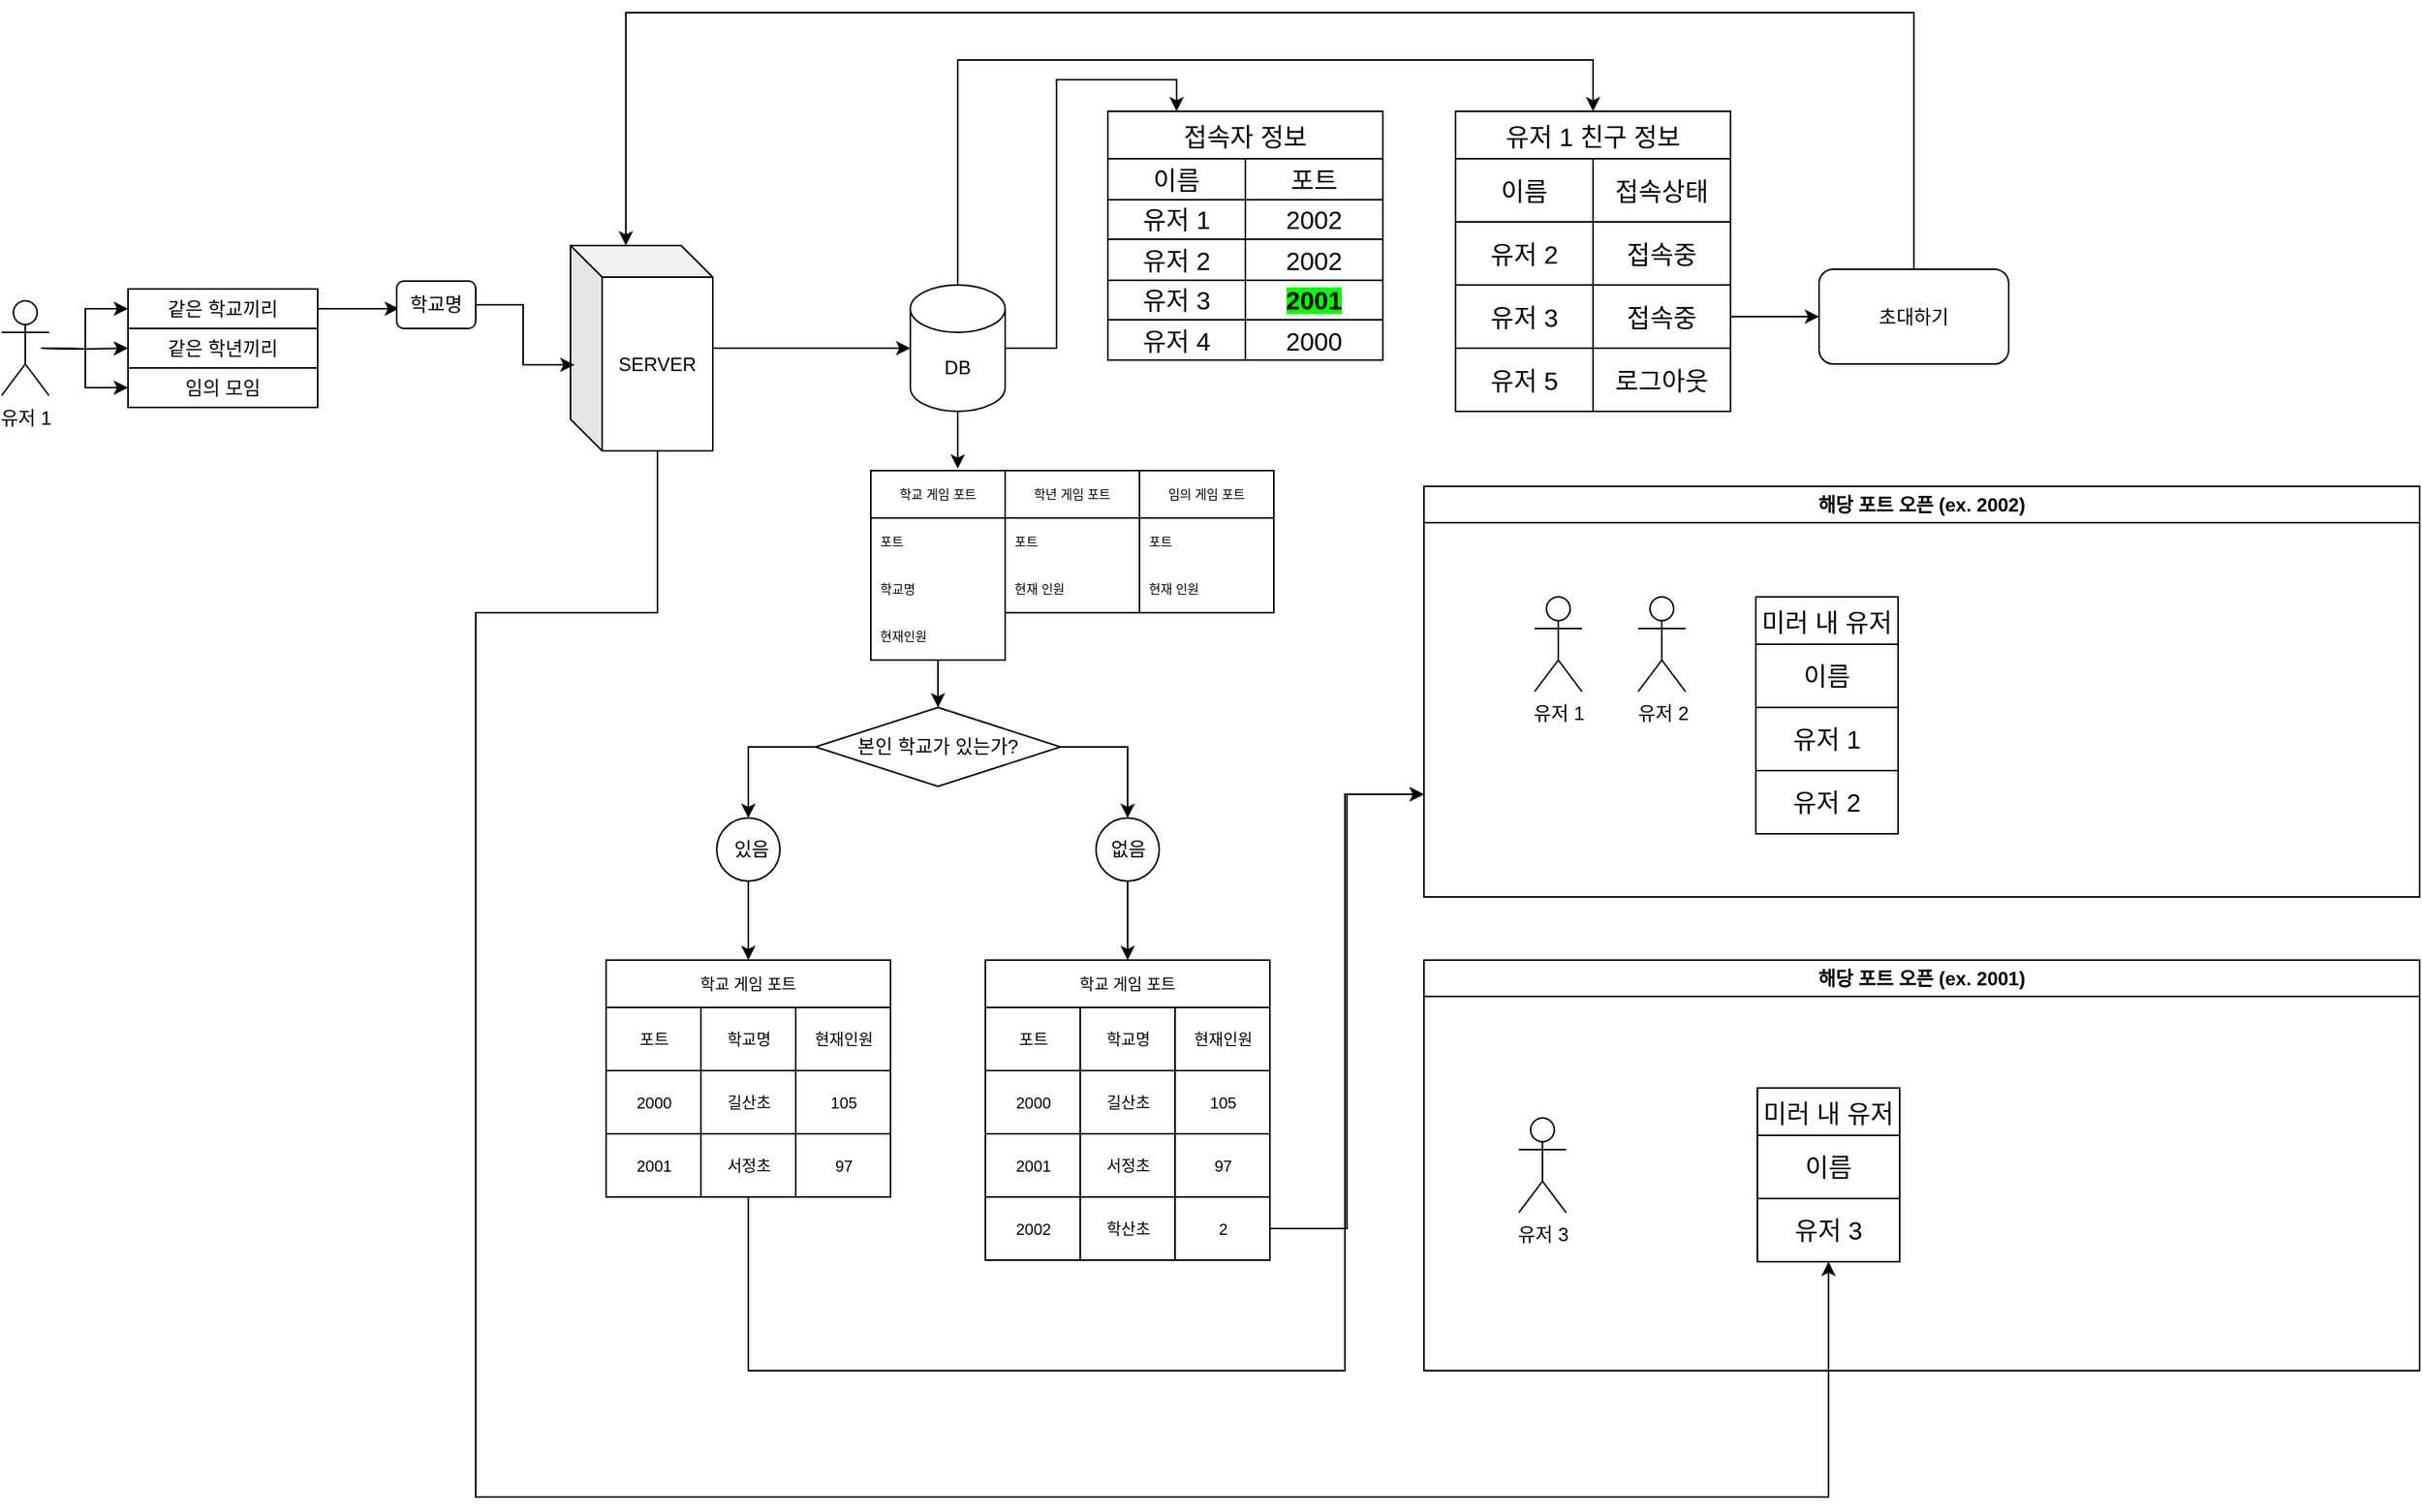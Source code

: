 <mxfile version="22.1.5" type="github">
  <diagram name="페이지-1" id="oKlgk6AXWcIwoFXsYR7O">
    <mxGraphModel dx="1195" dy="652" grid="1" gridSize="10" guides="1" tooltips="1" connect="1" arrows="1" fold="1" page="1" pageScale="1" pageWidth="1600" pageHeight="1200" math="0" shadow="0">
      <root>
        <mxCell id="0" />
        <mxCell id="1" parent="0" />
        <mxCell id="S4B36le7CsYAlRwGV8nf-9" style="edgeStyle=orthogonalEdgeStyle;rounded=0;orthogonalLoop=1;jettySize=auto;html=1;entryX=0;entryY=0.5;entryDx=0;entryDy=0;" edge="1" parent="1" target="S4B36le7CsYAlRwGV8nf-4">
          <mxGeometry relative="1" as="geometry">
            <mxPoint x="45" y="252.5" as="sourcePoint" />
          </mxGeometry>
        </mxCell>
        <mxCell id="S4B36le7CsYAlRwGV8nf-10" style="edgeStyle=orthogonalEdgeStyle;rounded=0;orthogonalLoop=1;jettySize=auto;html=1;" edge="1" parent="1" target="S4B36le7CsYAlRwGV8nf-5">
          <mxGeometry relative="1" as="geometry">
            <mxPoint x="45" y="252.5" as="sourcePoint" />
          </mxGeometry>
        </mxCell>
        <mxCell id="S4B36le7CsYAlRwGV8nf-11" style="edgeStyle=orthogonalEdgeStyle;rounded=0;orthogonalLoop=1;jettySize=auto;html=1;entryX=0;entryY=0.5;entryDx=0;entryDy=0;" edge="1" parent="1" target="S4B36le7CsYAlRwGV8nf-6">
          <mxGeometry relative="1" as="geometry">
            <mxPoint x="45" y="252.5" as="sourcePoint" />
          </mxGeometry>
        </mxCell>
        <mxCell id="S4B36le7CsYAlRwGV8nf-4" value="같은 학교끼리" style="rounded=0;whiteSpace=wrap;html=1;" vertex="1" parent="1">
          <mxGeometry x="100" y="215" width="120" height="25" as="geometry" />
        </mxCell>
        <mxCell id="S4B36le7CsYAlRwGV8nf-5" value="같은 학년끼리" style="rounded=0;whiteSpace=wrap;html=1;" vertex="1" parent="1">
          <mxGeometry x="100" y="240" width="120" height="25" as="geometry" />
        </mxCell>
        <mxCell id="S4B36le7CsYAlRwGV8nf-6" value="임의 모임" style="rounded=0;whiteSpace=wrap;html=1;" vertex="1" parent="1">
          <mxGeometry x="100" y="265" width="120" height="25" as="geometry" />
        </mxCell>
        <mxCell id="S4B36le7CsYAlRwGV8nf-45" style="edgeStyle=orthogonalEdgeStyle;rounded=0;orthogonalLoop=1;jettySize=auto;html=1;" edge="1" parent="1" source="S4B36le7CsYAlRwGV8nf-7" target="S4B36le7CsYAlRwGV8nf-8">
          <mxGeometry relative="1" as="geometry" />
        </mxCell>
        <mxCell id="S4B36le7CsYAlRwGV8nf-229" style="edgeStyle=orthogonalEdgeStyle;rounded=0;orthogonalLoop=1;jettySize=auto;html=1;exitX=0;exitY=0;exitDx=55;exitDy=130;exitPerimeter=0;" edge="1" parent="1" source="S4B36le7CsYAlRwGV8nf-7" target="S4B36le7CsYAlRwGV8nf-225">
          <mxGeometry relative="1" as="geometry">
            <mxPoint x="340" y="1015.833" as="targetPoint" />
            <Array as="points">
              <mxPoint x="435" y="420" />
              <mxPoint x="320" y="420" />
              <mxPoint x="320" y="980" />
              <mxPoint x="1176" y="980" />
            </Array>
          </mxGeometry>
        </mxCell>
        <mxCell id="S4B36le7CsYAlRwGV8nf-7" value="SERVER" style="shape=cube;whiteSpace=wrap;html=1;boundedLbl=1;backgroundOutline=1;darkOpacity=0.05;darkOpacity2=0.1;" vertex="1" parent="1">
          <mxGeometry x="380" y="187.5" width="90" height="130" as="geometry" />
        </mxCell>
        <mxCell id="S4B36le7CsYAlRwGV8nf-158" style="edgeStyle=orthogonalEdgeStyle;rounded=0;orthogonalLoop=1;jettySize=auto;html=1;entryX=0.5;entryY=0;entryDx=0;entryDy=0;" edge="1" parent="1" source="S4B36le7CsYAlRwGV8nf-8" target="S4B36le7CsYAlRwGV8nf-141">
          <mxGeometry relative="1" as="geometry">
            <Array as="points">
              <mxPoint x="625" y="70" />
              <mxPoint x="1027" y="70" />
            </Array>
          </mxGeometry>
        </mxCell>
        <mxCell id="S4B36le7CsYAlRwGV8nf-160" style="edgeStyle=orthogonalEdgeStyle;rounded=0;orthogonalLoop=1;jettySize=auto;html=1;entryX=0.25;entryY=0;entryDx=0;entryDy=0;" edge="1" parent="1" source="S4B36le7CsYAlRwGV8nf-8" target="S4B36le7CsYAlRwGV8nf-102">
          <mxGeometry relative="1" as="geometry" />
        </mxCell>
        <mxCell id="S4B36le7CsYAlRwGV8nf-8" value="DB" style="shape=cylinder3;whiteSpace=wrap;html=1;boundedLbl=1;backgroundOutline=1;size=15;" vertex="1" parent="1">
          <mxGeometry x="595" y="212.5" width="60" height="80" as="geometry" />
        </mxCell>
        <mxCell id="S4B36le7CsYAlRwGV8nf-64" style="edgeStyle=orthogonalEdgeStyle;rounded=0;orthogonalLoop=1;jettySize=auto;html=1;" edge="1" parent="1" source="S4B36le7CsYAlRwGV8nf-12" target="S4B36le7CsYAlRwGV8nf-63">
          <mxGeometry relative="1" as="geometry" />
        </mxCell>
        <mxCell id="S4B36le7CsYAlRwGV8nf-12" value="학교 게임 포트" style="swimlane;fontStyle=0;childLayout=stackLayout;horizontal=1;startSize=30;horizontalStack=0;resizeParent=1;resizeParentMax=0;resizeLast=0;collapsible=1;marginBottom=0;whiteSpace=wrap;html=1;fontSize=8;" vertex="1" parent="1">
          <mxGeometry x="570" y="330" width="85" height="120" as="geometry" />
        </mxCell>
        <mxCell id="S4B36le7CsYAlRwGV8nf-15" value="포트" style="text;strokeColor=none;fillColor=none;align=left;verticalAlign=middle;spacingLeft=4;spacingRight=4;overflow=hidden;points=[[0,0.5],[1,0.5]];portConstraint=eastwest;rotatable=0;whiteSpace=wrap;html=1;fontSize=8;" vertex="1" parent="S4B36le7CsYAlRwGV8nf-12">
          <mxGeometry y="30" width="85" height="30" as="geometry" />
        </mxCell>
        <mxCell id="S4B36le7CsYAlRwGV8nf-13" value="학교명" style="text;strokeColor=none;fillColor=none;align=left;verticalAlign=middle;spacingLeft=4;spacingRight=4;overflow=hidden;points=[[0,0.5],[1,0.5]];portConstraint=eastwest;rotatable=0;whiteSpace=wrap;html=1;fontSize=8;" vertex="1" parent="S4B36le7CsYAlRwGV8nf-12">
          <mxGeometry y="60" width="85" height="30" as="geometry" />
        </mxCell>
        <mxCell id="S4B36le7CsYAlRwGV8nf-14" value="현재인원" style="text;strokeColor=none;fillColor=none;align=left;verticalAlign=middle;spacingLeft=4;spacingRight=4;overflow=hidden;points=[[0,0.5],[1,0.5]];portConstraint=eastwest;rotatable=0;whiteSpace=wrap;html=1;fontSize=8;" vertex="1" parent="S4B36le7CsYAlRwGV8nf-12">
          <mxGeometry y="90" width="85" height="30" as="geometry" />
        </mxCell>
        <mxCell id="S4B36le7CsYAlRwGV8nf-20" value="학년 게임 포트" style="swimlane;fontStyle=0;childLayout=stackLayout;horizontal=1;startSize=30;horizontalStack=0;resizeParent=1;resizeParentMax=0;resizeLast=0;collapsible=1;marginBottom=0;whiteSpace=wrap;html=1;fontSize=8;" vertex="1" parent="1">
          <mxGeometry x="655" y="330" width="85" height="90" as="geometry" />
        </mxCell>
        <mxCell id="S4B36le7CsYAlRwGV8nf-21" value="포트" style="text;strokeColor=none;fillColor=none;align=left;verticalAlign=middle;spacingLeft=4;spacingRight=4;overflow=hidden;points=[[0,0.5],[1,0.5]];portConstraint=eastwest;rotatable=0;whiteSpace=wrap;html=1;fontSize=8;" vertex="1" parent="S4B36le7CsYAlRwGV8nf-20">
          <mxGeometry y="30" width="85" height="30" as="geometry" />
        </mxCell>
        <mxCell id="S4B36le7CsYAlRwGV8nf-22" value="현재 인원" style="text;strokeColor=none;fillColor=none;align=left;verticalAlign=middle;spacingLeft=4;spacingRight=4;overflow=hidden;points=[[0,0.5],[1,0.5]];portConstraint=eastwest;rotatable=0;whiteSpace=wrap;html=1;fontSize=8;" vertex="1" parent="S4B36le7CsYAlRwGV8nf-20">
          <mxGeometry y="60" width="85" height="30" as="geometry" />
        </mxCell>
        <mxCell id="S4B36le7CsYAlRwGV8nf-24" value="임의 게임 포트" style="swimlane;fontStyle=0;childLayout=stackLayout;horizontal=1;startSize=30;horizontalStack=0;resizeParent=1;resizeParentMax=0;resizeLast=0;collapsible=1;marginBottom=0;whiteSpace=wrap;html=1;fontSize=8;" vertex="1" parent="1">
          <mxGeometry x="740" y="330" width="85" height="90" as="geometry" />
        </mxCell>
        <mxCell id="S4B36le7CsYAlRwGV8nf-25" value="포트" style="text;strokeColor=none;fillColor=none;align=left;verticalAlign=middle;spacingLeft=4;spacingRight=4;overflow=hidden;points=[[0,0.5],[1,0.5]];portConstraint=eastwest;rotatable=0;whiteSpace=wrap;html=1;fontSize=8;" vertex="1" parent="S4B36le7CsYAlRwGV8nf-24">
          <mxGeometry y="30" width="85" height="30" as="geometry" />
        </mxCell>
        <mxCell id="S4B36le7CsYAlRwGV8nf-26" value="현재 인원" style="text;strokeColor=none;fillColor=none;align=left;verticalAlign=middle;spacingLeft=4;spacingRight=4;overflow=hidden;points=[[0,0.5],[1,0.5]];portConstraint=eastwest;rotatable=0;whiteSpace=wrap;html=1;fontSize=8;" vertex="1" parent="S4B36le7CsYAlRwGV8nf-24">
          <mxGeometry y="60" width="85" height="30" as="geometry" />
        </mxCell>
        <mxCell id="S4B36le7CsYAlRwGV8nf-90" style="edgeStyle=orthogonalEdgeStyle;rounded=0;orthogonalLoop=1;jettySize=auto;html=1;entryX=0;entryY=0.75;entryDx=0;entryDy=0;" edge="1" parent="1" source="S4B36le7CsYAlRwGV8nf-30" target="S4B36le7CsYAlRwGV8nf-88">
          <mxGeometry relative="1" as="geometry">
            <Array as="points">
              <mxPoint x="493" y="900" />
              <mxPoint x="870" y="900" />
              <mxPoint x="870" y="535" />
            </Array>
          </mxGeometry>
        </mxCell>
        <mxCell id="S4B36le7CsYAlRwGV8nf-30" value="학교 게임 포트" style="shape=table;startSize=30;container=1;collapsible=0;childLayout=tableLayout;strokeColor=default;fontSize=10;" vertex="1" parent="1">
          <mxGeometry x="402.5" y="640" width="180" height="150" as="geometry" />
        </mxCell>
        <mxCell id="S4B36le7CsYAlRwGV8nf-31" value="" style="shape=tableRow;horizontal=0;startSize=0;swimlaneHead=0;swimlaneBody=0;strokeColor=inherit;top=0;left=0;bottom=0;right=0;collapsible=0;dropTarget=0;fillColor=none;points=[[0,0.5],[1,0.5]];portConstraint=eastwest;fontSize=10;" vertex="1" parent="S4B36le7CsYAlRwGV8nf-30">
          <mxGeometry y="30" width="180" height="40" as="geometry" />
        </mxCell>
        <mxCell id="S4B36le7CsYAlRwGV8nf-32" value="포트" style="shape=partialRectangle;html=1;whiteSpace=wrap;connectable=0;strokeColor=inherit;overflow=hidden;fillColor=none;top=0;left=0;bottom=0;right=0;pointerEvents=1;fontSize=10;" vertex="1" parent="S4B36le7CsYAlRwGV8nf-31">
          <mxGeometry width="60" height="40" as="geometry">
            <mxRectangle width="60" height="40" as="alternateBounds" />
          </mxGeometry>
        </mxCell>
        <mxCell id="S4B36le7CsYAlRwGV8nf-33" value="학교명" style="shape=partialRectangle;html=1;whiteSpace=wrap;connectable=0;strokeColor=inherit;overflow=hidden;fillColor=none;top=0;left=0;bottom=0;right=0;pointerEvents=1;fontSize=10;" vertex="1" parent="S4B36le7CsYAlRwGV8nf-31">
          <mxGeometry x="60" width="60" height="40" as="geometry">
            <mxRectangle width="60" height="40" as="alternateBounds" />
          </mxGeometry>
        </mxCell>
        <mxCell id="S4B36le7CsYAlRwGV8nf-34" value="현재인원" style="shape=partialRectangle;html=1;whiteSpace=wrap;connectable=0;strokeColor=inherit;overflow=hidden;fillColor=none;top=0;left=0;bottom=0;right=0;pointerEvents=1;fontSize=10;" vertex="1" parent="S4B36le7CsYAlRwGV8nf-31">
          <mxGeometry x="120" width="60" height="40" as="geometry">
            <mxRectangle width="60" height="40" as="alternateBounds" />
          </mxGeometry>
        </mxCell>
        <mxCell id="S4B36le7CsYAlRwGV8nf-35" value="" style="shape=tableRow;horizontal=0;startSize=0;swimlaneHead=0;swimlaneBody=0;strokeColor=inherit;top=0;left=0;bottom=0;right=0;collapsible=0;dropTarget=0;fillColor=none;points=[[0,0.5],[1,0.5]];portConstraint=eastwest;fontSize=10;" vertex="1" parent="S4B36le7CsYAlRwGV8nf-30">
          <mxGeometry y="70" width="180" height="40" as="geometry" />
        </mxCell>
        <mxCell id="S4B36le7CsYAlRwGV8nf-36" value="2000" style="shape=partialRectangle;html=1;whiteSpace=wrap;connectable=0;strokeColor=inherit;overflow=hidden;fillColor=none;top=0;left=0;bottom=0;right=0;pointerEvents=1;fontSize=10;" vertex="1" parent="S4B36le7CsYAlRwGV8nf-35">
          <mxGeometry width="60" height="40" as="geometry">
            <mxRectangle width="60" height="40" as="alternateBounds" />
          </mxGeometry>
        </mxCell>
        <mxCell id="S4B36le7CsYAlRwGV8nf-37" value="길산초" style="shape=partialRectangle;html=1;whiteSpace=wrap;connectable=0;strokeColor=inherit;overflow=hidden;fillColor=none;top=0;left=0;bottom=0;right=0;pointerEvents=1;fontSize=10;" vertex="1" parent="S4B36le7CsYAlRwGV8nf-35">
          <mxGeometry x="60" width="60" height="40" as="geometry">
            <mxRectangle width="60" height="40" as="alternateBounds" />
          </mxGeometry>
        </mxCell>
        <mxCell id="S4B36le7CsYAlRwGV8nf-38" value="105" style="shape=partialRectangle;html=1;whiteSpace=wrap;connectable=0;strokeColor=inherit;overflow=hidden;fillColor=none;top=0;left=0;bottom=0;right=0;pointerEvents=1;fontSize=10;" vertex="1" parent="S4B36le7CsYAlRwGV8nf-35">
          <mxGeometry x="120" width="60" height="40" as="geometry">
            <mxRectangle width="60" height="40" as="alternateBounds" />
          </mxGeometry>
        </mxCell>
        <mxCell id="S4B36le7CsYAlRwGV8nf-39" value="" style="shape=tableRow;horizontal=0;startSize=0;swimlaneHead=0;swimlaneBody=0;strokeColor=inherit;top=0;left=0;bottom=0;right=0;collapsible=0;dropTarget=0;fillColor=none;points=[[0,0.5],[1,0.5]];portConstraint=eastwest;fontSize=10;" vertex="1" parent="S4B36le7CsYAlRwGV8nf-30">
          <mxGeometry y="110" width="180" height="40" as="geometry" />
        </mxCell>
        <mxCell id="S4B36le7CsYAlRwGV8nf-40" value="2001" style="shape=partialRectangle;html=1;whiteSpace=wrap;connectable=0;strokeColor=inherit;overflow=hidden;fillColor=none;top=0;left=0;bottom=0;right=0;pointerEvents=1;fontSize=10;" vertex="1" parent="S4B36le7CsYAlRwGV8nf-39">
          <mxGeometry width="60" height="40" as="geometry">
            <mxRectangle width="60" height="40" as="alternateBounds" />
          </mxGeometry>
        </mxCell>
        <mxCell id="S4B36le7CsYAlRwGV8nf-41" value="서정초" style="shape=partialRectangle;html=1;whiteSpace=wrap;connectable=0;strokeColor=inherit;overflow=hidden;fillColor=none;top=0;left=0;bottom=0;right=0;pointerEvents=1;fontSize=10;" vertex="1" parent="S4B36le7CsYAlRwGV8nf-39">
          <mxGeometry x="60" width="60" height="40" as="geometry">
            <mxRectangle width="60" height="40" as="alternateBounds" />
          </mxGeometry>
        </mxCell>
        <mxCell id="S4B36le7CsYAlRwGV8nf-42" value="97" style="shape=partialRectangle;html=1;whiteSpace=wrap;connectable=0;strokeColor=inherit;overflow=hidden;fillColor=none;top=0;left=0;bottom=0;right=0;pointerEvents=1;fontSize=10;" vertex="1" parent="S4B36le7CsYAlRwGV8nf-39">
          <mxGeometry x="120" width="60" height="40" as="geometry">
            <mxRectangle width="60" height="40" as="alternateBounds" />
          </mxGeometry>
        </mxCell>
        <mxCell id="S4B36le7CsYAlRwGV8nf-44" style="edgeStyle=orthogonalEdgeStyle;rounded=0;orthogonalLoop=1;jettySize=auto;html=1;entryX=0.028;entryY=0.581;entryDx=0;entryDy=0;entryPerimeter=0;" edge="1" parent="1" source="S4B36le7CsYAlRwGV8nf-85" target="S4B36le7CsYAlRwGV8nf-7">
          <mxGeometry relative="1" as="geometry" />
        </mxCell>
        <mxCell id="S4B36le7CsYAlRwGV8nf-47" style="edgeStyle=orthogonalEdgeStyle;rounded=0;orthogonalLoop=1;jettySize=auto;html=1;entryX=0.647;entryY=-0.01;entryDx=0;entryDy=0;entryPerimeter=0;" edge="1" parent="1" source="S4B36le7CsYAlRwGV8nf-8" target="S4B36le7CsYAlRwGV8nf-12">
          <mxGeometry relative="1" as="geometry" />
        </mxCell>
        <mxCell id="S4B36le7CsYAlRwGV8nf-48" value="학교 게임 포트" style="shape=table;startSize=30;container=1;collapsible=0;childLayout=tableLayout;strokeColor=default;fontSize=10;" vertex="1" parent="1">
          <mxGeometry x="642.5" y="640" width="180" height="190" as="geometry" />
        </mxCell>
        <mxCell id="S4B36le7CsYAlRwGV8nf-49" value="" style="shape=tableRow;horizontal=0;startSize=0;swimlaneHead=0;swimlaneBody=0;strokeColor=inherit;top=0;left=0;bottom=0;right=0;collapsible=0;dropTarget=0;fillColor=none;points=[[0,0.5],[1,0.5]];portConstraint=eastwest;fontSize=10;" vertex="1" parent="S4B36le7CsYAlRwGV8nf-48">
          <mxGeometry y="30" width="180" height="40" as="geometry" />
        </mxCell>
        <mxCell id="S4B36le7CsYAlRwGV8nf-50" value="포트" style="shape=partialRectangle;html=1;whiteSpace=wrap;connectable=0;strokeColor=inherit;overflow=hidden;fillColor=none;top=0;left=0;bottom=0;right=0;pointerEvents=1;fontSize=10;" vertex="1" parent="S4B36le7CsYAlRwGV8nf-49">
          <mxGeometry width="60" height="40" as="geometry">
            <mxRectangle width="60" height="40" as="alternateBounds" />
          </mxGeometry>
        </mxCell>
        <mxCell id="S4B36le7CsYAlRwGV8nf-51" value="학교명" style="shape=partialRectangle;html=1;whiteSpace=wrap;connectable=0;strokeColor=inherit;overflow=hidden;fillColor=none;top=0;left=0;bottom=0;right=0;pointerEvents=1;fontSize=10;" vertex="1" parent="S4B36le7CsYAlRwGV8nf-49">
          <mxGeometry x="60" width="60" height="40" as="geometry">
            <mxRectangle width="60" height="40" as="alternateBounds" />
          </mxGeometry>
        </mxCell>
        <mxCell id="S4B36le7CsYAlRwGV8nf-52" value="현재인원" style="shape=partialRectangle;html=1;whiteSpace=wrap;connectable=0;strokeColor=inherit;overflow=hidden;fillColor=none;top=0;left=0;bottom=0;right=0;pointerEvents=1;fontSize=10;" vertex="1" parent="S4B36le7CsYAlRwGV8nf-49">
          <mxGeometry x="120" width="60" height="40" as="geometry">
            <mxRectangle width="60" height="40" as="alternateBounds" />
          </mxGeometry>
        </mxCell>
        <mxCell id="S4B36le7CsYAlRwGV8nf-53" value="" style="shape=tableRow;horizontal=0;startSize=0;swimlaneHead=0;swimlaneBody=0;strokeColor=inherit;top=0;left=0;bottom=0;right=0;collapsible=0;dropTarget=0;fillColor=none;points=[[0,0.5],[1,0.5]];portConstraint=eastwest;fontSize=10;" vertex="1" parent="S4B36le7CsYAlRwGV8nf-48">
          <mxGeometry y="70" width="180" height="40" as="geometry" />
        </mxCell>
        <mxCell id="S4B36le7CsYAlRwGV8nf-54" value="2000" style="shape=partialRectangle;html=1;whiteSpace=wrap;connectable=0;strokeColor=inherit;overflow=hidden;fillColor=none;top=0;left=0;bottom=0;right=0;pointerEvents=1;fontSize=10;" vertex="1" parent="S4B36le7CsYAlRwGV8nf-53">
          <mxGeometry width="60" height="40" as="geometry">
            <mxRectangle width="60" height="40" as="alternateBounds" />
          </mxGeometry>
        </mxCell>
        <mxCell id="S4B36le7CsYAlRwGV8nf-55" value="길산초" style="shape=partialRectangle;html=1;whiteSpace=wrap;connectable=0;strokeColor=inherit;overflow=hidden;fillColor=none;top=0;left=0;bottom=0;right=0;pointerEvents=1;fontSize=10;" vertex="1" parent="S4B36le7CsYAlRwGV8nf-53">
          <mxGeometry x="60" width="60" height="40" as="geometry">
            <mxRectangle width="60" height="40" as="alternateBounds" />
          </mxGeometry>
        </mxCell>
        <mxCell id="S4B36le7CsYAlRwGV8nf-56" value="105" style="shape=partialRectangle;html=1;whiteSpace=wrap;connectable=0;strokeColor=inherit;overflow=hidden;fillColor=none;top=0;left=0;bottom=0;right=0;pointerEvents=1;fontSize=10;" vertex="1" parent="S4B36le7CsYAlRwGV8nf-53">
          <mxGeometry x="120" width="60" height="40" as="geometry">
            <mxRectangle width="60" height="40" as="alternateBounds" />
          </mxGeometry>
        </mxCell>
        <mxCell id="S4B36le7CsYAlRwGV8nf-57" value="" style="shape=tableRow;horizontal=0;startSize=0;swimlaneHead=0;swimlaneBody=0;strokeColor=inherit;top=0;left=0;bottom=0;right=0;collapsible=0;dropTarget=0;fillColor=none;points=[[0,0.5],[1,0.5]];portConstraint=eastwest;fontSize=10;" vertex="1" parent="S4B36le7CsYAlRwGV8nf-48">
          <mxGeometry y="110" width="180" height="40" as="geometry" />
        </mxCell>
        <mxCell id="S4B36le7CsYAlRwGV8nf-58" value="2001" style="shape=partialRectangle;html=1;whiteSpace=wrap;connectable=0;strokeColor=inherit;overflow=hidden;fillColor=none;top=0;left=0;bottom=0;right=0;pointerEvents=1;fontSize=10;" vertex="1" parent="S4B36le7CsYAlRwGV8nf-57">
          <mxGeometry width="60" height="40" as="geometry">
            <mxRectangle width="60" height="40" as="alternateBounds" />
          </mxGeometry>
        </mxCell>
        <mxCell id="S4B36le7CsYAlRwGV8nf-59" value="서정초" style="shape=partialRectangle;html=1;whiteSpace=wrap;connectable=0;strokeColor=inherit;overflow=hidden;fillColor=none;top=0;left=0;bottom=0;right=0;pointerEvents=1;fontSize=10;" vertex="1" parent="S4B36le7CsYAlRwGV8nf-57">
          <mxGeometry x="60" width="60" height="40" as="geometry">
            <mxRectangle width="60" height="40" as="alternateBounds" />
          </mxGeometry>
        </mxCell>
        <mxCell id="S4B36le7CsYAlRwGV8nf-60" value="97" style="shape=partialRectangle;html=1;whiteSpace=wrap;connectable=0;strokeColor=inherit;overflow=hidden;fillColor=none;top=0;left=0;bottom=0;right=0;pointerEvents=1;fontSize=10;" vertex="1" parent="S4B36le7CsYAlRwGV8nf-57">
          <mxGeometry x="120" width="60" height="40" as="geometry">
            <mxRectangle width="60" height="40" as="alternateBounds" />
          </mxGeometry>
        </mxCell>
        <mxCell id="S4B36le7CsYAlRwGV8nf-79" value="" style="shape=tableRow;horizontal=0;startSize=0;swimlaneHead=0;swimlaneBody=0;strokeColor=inherit;top=0;left=0;bottom=0;right=0;collapsible=0;dropTarget=0;fillColor=none;points=[[0,0.5],[1,0.5]];portConstraint=eastwest;fontSize=10;" vertex="1" parent="S4B36le7CsYAlRwGV8nf-48">
          <mxGeometry y="150" width="180" height="40" as="geometry" />
        </mxCell>
        <mxCell id="S4B36le7CsYAlRwGV8nf-80" value="2002" style="shape=partialRectangle;html=1;whiteSpace=wrap;connectable=0;strokeColor=inherit;overflow=hidden;fillColor=none;top=0;left=0;bottom=0;right=0;pointerEvents=1;fontSize=10;" vertex="1" parent="S4B36le7CsYAlRwGV8nf-79">
          <mxGeometry width="60" height="40" as="geometry">
            <mxRectangle width="60" height="40" as="alternateBounds" />
          </mxGeometry>
        </mxCell>
        <mxCell id="S4B36le7CsYAlRwGV8nf-81" value="학산초" style="shape=partialRectangle;html=1;whiteSpace=wrap;connectable=0;strokeColor=inherit;overflow=hidden;fillColor=none;top=0;left=0;bottom=0;right=0;pointerEvents=1;fontSize=10;" vertex="1" parent="S4B36le7CsYAlRwGV8nf-79">
          <mxGeometry x="60" width="60" height="40" as="geometry">
            <mxRectangle width="60" height="40" as="alternateBounds" />
          </mxGeometry>
        </mxCell>
        <mxCell id="S4B36le7CsYAlRwGV8nf-82" value="2" style="shape=partialRectangle;html=1;whiteSpace=wrap;connectable=0;strokeColor=inherit;overflow=hidden;fillColor=none;top=0;left=0;bottom=0;right=0;pointerEvents=1;fontSize=10;" vertex="1" parent="S4B36le7CsYAlRwGV8nf-79">
          <mxGeometry x="120" width="60" height="40" as="geometry">
            <mxRectangle width="60" height="40" as="alternateBounds" />
          </mxGeometry>
        </mxCell>
        <mxCell id="S4B36le7CsYAlRwGV8nf-65" style="edgeStyle=orthogonalEdgeStyle;rounded=0;orthogonalLoop=1;jettySize=auto;html=1;entryX=0.5;entryY=0;entryDx=0;entryDy=0;" edge="1" parent="1" source="S4B36le7CsYAlRwGV8nf-70" target="S4B36le7CsYAlRwGV8nf-48">
          <mxGeometry relative="1" as="geometry" />
        </mxCell>
        <mxCell id="S4B36le7CsYAlRwGV8nf-66" style="edgeStyle=orthogonalEdgeStyle;rounded=0;orthogonalLoop=1;jettySize=auto;html=1;" edge="1" parent="1" source="S4B36le7CsYAlRwGV8nf-67" target="S4B36le7CsYAlRwGV8nf-30">
          <mxGeometry relative="1" as="geometry" />
        </mxCell>
        <mxCell id="S4B36le7CsYAlRwGV8nf-63" value="본인 학교가 있는가?" style="rhombus;whiteSpace=wrap;html=1;" vertex="1" parent="1">
          <mxGeometry x="535" y="480" width="155" height="50" as="geometry" />
        </mxCell>
        <mxCell id="S4B36le7CsYAlRwGV8nf-68" value="" style="edgeStyle=orthogonalEdgeStyle;rounded=0;orthogonalLoop=1;jettySize=auto;html=1;" edge="1" parent="1" source="S4B36le7CsYAlRwGV8nf-63" target="S4B36le7CsYAlRwGV8nf-67">
          <mxGeometry relative="1" as="geometry">
            <mxPoint x="613" y="530" as="sourcePoint" />
            <mxPoint x="488" y="590" as="targetPoint" />
          </mxGeometry>
        </mxCell>
        <mxCell id="S4B36le7CsYAlRwGV8nf-67" value="&amp;nbsp;있음" style="ellipse;whiteSpace=wrap;html=1;" vertex="1" parent="1">
          <mxGeometry x="472.5" y="550" width="40" height="40" as="geometry" />
        </mxCell>
        <mxCell id="S4B36le7CsYAlRwGV8nf-71" value="" style="edgeStyle=orthogonalEdgeStyle;rounded=0;orthogonalLoop=1;jettySize=auto;html=1;entryX=0.5;entryY=0;entryDx=0;entryDy=0;" edge="1" parent="1" source="S4B36le7CsYAlRwGV8nf-63" target="S4B36le7CsYAlRwGV8nf-70">
          <mxGeometry relative="1" as="geometry">
            <mxPoint x="613" y="530" as="sourcePoint" />
            <mxPoint x="738" y="590" as="targetPoint" />
          </mxGeometry>
        </mxCell>
        <mxCell id="S4B36le7CsYAlRwGV8nf-70" value="없음" style="ellipse;whiteSpace=wrap;html=1;" vertex="1" parent="1">
          <mxGeometry x="712.5" y="550" width="40" height="40" as="geometry" />
        </mxCell>
        <mxCell id="S4B36le7CsYAlRwGV8nf-75" value="" style="shape=tableRow;horizontal=0;startSize=0;swimlaneHead=0;swimlaneBody=0;strokeColor=inherit;top=0;left=0;bottom=0;right=0;collapsible=0;dropTarget=0;fillColor=none;points=[[0,0.5],[1,0.5]];portConstraint=eastwest;fontSize=10;" vertex="1" parent="1">
          <mxGeometry x="642.5" y="790" width="180" height="40" as="geometry" />
        </mxCell>
        <mxCell id="S4B36le7CsYAlRwGV8nf-86" value="" style="edgeStyle=orthogonalEdgeStyle;rounded=0;orthogonalLoop=1;jettySize=auto;html=1;entryX=0.028;entryY=0.581;entryDx=0;entryDy=0;entryPerimeter=0;" edge="1" parent="1" source="S4B36le7CsYAlRwGV8nf-4" target="S4B36le7CsYAlRwGV8nf-85">
          <mxGeometry relative="1" as="geometry">
            <mxPoint x="220" y="227" as="sourcePoint" />
            <mxPoint x="383" y="263" as="targetPoint" />
          </mxGeometry>
        </mxCell>
        <mxCell id="S4B36le7CsYAlRwGV8nf-85" value="학교명" style="rounded=1;whiteSpace=wrap;html=1;" vertex="1" parent="1">
          <mxGeometry x="270" y="210" width="50" height="30" as="geometry" />
        </mxCell>
        <mxCell id="S4B36le7CsYAlRwGV8nf-88" value="해당 포트 오픈 (ex. 2002)" style="swimlane;whiteSpace=wrap;html=1;" vertex="1" parent="1">
          <mxGeometry x="920" y="340" width="630" height="260" as="geometry" />
        </mxCell>
        <mxCell id="S4B36le7CsYAlRwGV8nf-93" value="유저 2" style="shape=umlActor;verticalLabelPosition=bottom;verticalAlign=top;html=1;outlineConnect=0;" vertex="1" parent="S4B36le7CsYAlRwGV8nf-88">
          <mxGeometry x="135.5" y="70" width="30" height="60" as="geometry" />
        </mxCell>
        <mxCell id="S4B36le7CsYAlRwGV8nf-193" value="미러 내 유저" style="shape=table;startSize=30;container=1;collapsible=0;childLayout=tableLayout;strokeColor=default;fontSize=16;" vertex="1" parent="S4B36le7CsYAlRwGV8nf-88">
          <mxGeometry x="210" y="70" width="90" height="150" as="geometry" />
        </mxCell>
        <mxCell id="S4B36le7CsYAlRwGV8nf-194" value="" style="shape=tableRow;horizontal=0;startSize=0;swimlaneHead=0;swimlaneBody=0;strokeColor=inherit;top=0;left=0;bottom=0;right=0;collapsible=0;dropTarget=0;fillColor=none;points=[[0,0.5],[1,0.5]];portConstraint=eastwest;fontSize=16;" vertex="1" parent="S4B36le7CsYAlRwGV8nf-193">
          <mxGeometry y="30" width="90" height="40" as="geometry" />
        </mxCell>
        <mxCell id="S4B36le7CsYAlRwGV8nf-195" value="이름" style="shape=partialRectangle;html=1;whiteSpace=wrap;connectable=0;strokeColor=inherit;overflow=hidden;fillColor=none;top=0;left=0;bottom=0;right=0;pointerEvents=1;fontSize=16;" vertex="1" parent="S4B36le7CsYAlRwGV8nf-194">
          <mxGeometry width="90" height="40" as="geometry">
            <mxRectangle width="90" height="40" as="alternateBounds" />
          </mxGeometry>
        </mxCell>
        <mxCell id="S4B36le7CsYAlRwGV8nf-198" value="" style="shape=tableRow;horizontal=0;startSize=0;swimlaneHead=0;swimlaneBody=0;strokeColor=inherit;top=0;left=0;bottom=0;right=0;collapsible=0;dropTarget=0;fillColor=none;points=[[0,0.5],[1,0.5]];portConstraint=eastwest;fontSize=16;" vertex="1" parent="S4B36le7CsYAlRwGV8nf-193">
          <mxGeometry y="70" width="90" height="40" as="geometry" />
        </mxCell>
        <mxCell id="S4B36le7CsYAlRwGV8nf-199" value="유저 1" style="shape=partialRectangle;html=1;whiteSpace=wrap;connectable=0;strokeColor=inherit;overflow=hidden;fillColor=none;top=0;left=0;bottom=0;right=0;pointerEvents=1;fontSize=16;" vertex="1" parent="S4B36le7CsYAlRwGV8nf-198">
          <mxGeometry width="90" height="40" as="geometry">
            <mxRectangle width="90" height="40" as="alternateBounds" />
          </mxGeometry>
        </mxCell>
        <mxCell id="S4B36le7CsYAlRwGV8nf-202" value="" style="shape=tableRow;horizontal=0;startSize=0;swimlaneHead=0;swimlaneBody=0;strokeColor=inherit;top=0;left=0;bottom=0;right=0;collapsible=0;dropTarget=0;fillColor=none;points=[[0,0.5],[1,0.5]];portConstraint=eastwest;fontSize=16;" vertex="1" parent="S4B36le7CsYAlRwGV8nf-193">
          <mxGeometry y="110" width="90" height="40" as="geometry" />
        </mxCell>
        <mxCell id="S4B36le7CsYAlRwGV8nf-203" value="유저 2" style="shape=partialRectangle;html=1;whiteSpace=wrap;connectable=0;strokeColor=inherit;overflow=hidden;fillColor=none;top=0;left=0;bottom=0;right=0;pointerEvents=1;fontSize=16;" vertex="1" parent="S4B36le7CsYAlRwGV8nf-202">
          <mxGeometry width="90" height="40" as="geometry">
            <mxRectangle width="90" height="40" as="alternateBounds" />
          </mxGeometry>
        </mxCell>
        <mxCell id="S4B36le7CsYAlRwGV8nf-89" style="edgeStyle=orthogonalEdgeStyle;rounded=0;orthogonalLoop=1;jettySize=auto;html=1;entryX=0;entryY=0.75;entryDx=0;entryDy=0;" edge="1" parent="1" source="S4B36le7CsYAlRwGV8nf-79" target="S4B36le7CsYAlRwGV8nf-88">
          <mxGeometry relative="1" as="geometry" />
        </mxCell>
        <mxCell id="S4B36le7CsYAlRwGV8nf-91" value="유저 1" style="shape=umlActor;verticalLabelPosition=bottom;verticalAlign=top;html=1;outlineConnect=0;" vertex="1" parent="1">
          <mxGeometry x="990" y="410" width="30" height="60" as="geometry" />
        </mxCell>
        <mxCell id="S4B36le7CsYAlRwGV8nf-102" value="접속자 정보" style="shape=table;startSize=30;container=1;collapsible=0;childLayout=tableLayout;strokeColor=default;fontSize=16;" vertex="1" parent="1">
          <mxGeometry x="720" y="102.5" width="174" height="157.5" as="geometry" />
        </mxCell>
        <mxCell id="S4B36le7CsYAlRwGV8nf-127" style="shape=tableRow;horizontal=0;startSize=0;swimlaneHead=0;swimlaneBody=0;strokeColor=inherit;top=0;left=0;bottom=0;right=0;collapsible=0;dropTarget=0;fillColor=none;points=[[0,0.5],[1,0.5]];portConstraint=eastwest;fontSize=16;" vertex="1" parent="S4B36le7CsYAlRwGV8nf-102">
          <mxGeometry y="30" width="174" height="26" as="geometry" />
        </mxCell>
        <mxCell id="S4B36le7CsYAlRwGV8nf-128" value="이름" style="shape=partialRectangle;html=1;whiteSpace=wrap;connectable=0;strokeColor=inherit;overflow=hidden;fillColor=none;top=0;left=0;bottom=0;right=0;pointerEvents=1;fontSize=16;" vertex="1" parent="S4B36le7CsYAlRwGV8nf-127">
          <mxGeometry width="87" height="26" as="geometry">
            <mxRectangle width="87" height="26" as="alternateBounds" />
          </mxGeometry>
        </mxCell>
        <mxCell id="S4B36le7CsYAlRwGV8nf-129" value="포트" style="shape=partialRectangle;html=1;whiteSpace=wrap;connectable=0;strokeColor=inherit;overflow=hidden;fillColor=none;top=0;left=0;bottom=0;right=0;pointerEvents=1;fontSize=16;" vertex="1" parent="S4B36le7CsYAlRwGV8nf-127">
          <mxGeometry x="87" width="87" height="26" as="geometry">
            <mxRectangle width="87" height="26" as="alternateBounds" />
          </mxGeometry>
        </mxCell>
        <mxCell id="S4B36le7CsYAlRwGV8nf-103" value="" style="shape=tableRow;horizontal=0;startSize=0;swimlaneHead=0;swimlaneBody=0;strokeColor=inherit;top=0;left=0;bottom=0;right=0;collapsible=0;dropTarget=0;fillColor=none;points=[[0,0.5],[1,0.5]];portConstraint=eastwest;fontSize=16;" vertex="1" parent="S4B36le7CsYAlRwGV8nf-102">
          <mxGeometry y="56" width="174" height="25" as="geometry" />
        </mxCell>
        <mxCell id="S4B36le7CsYAlRwGV8nf-123" value="유저 1" style="shape=partialRectangle;html=1;whiteSpace=wrap;connectable=0;strokeColor=inherit;overflow=hidden;fillColor=none;top=0;left=0;bottom=0;right=0;pointerEvents=1;fontSize=16;" vertex="1" parent="S4B36le7CsYAlRwGV8nf-103">
          <mxGeometry width="87" height="25" as="geometry">
            <mxRectangle width="87" height="25" as="alternateBounds" />
          </mxGeometry>
        </mxCell>
        <mxCell id="S4B36le7CsYAlRwGV8nf-104" value="2002" style="shape=partialRectangle;html=1;whiteSpace=wrap;connectable=0;strokeColor=inherit;overflow=hidden;fillColor=none;top=0;left=0;bottom=0;right=0;pointerEvents=1;fontSize=16;" vertex="1" parent="S4B36le7CsYAlRwGV8nf-103">
          <mxGeometry x="87" width="87" height="25" as="geometry">
            <mxRectangle width="87" height="25" as="alternateBounds" />
          </mxGeometry>
        </mxCell>
        <mxCell id="S4B36le7CsYAlRwGV8nf-115" value="" style="shape=tableRow;horizontal=0;startSize=0;swimlaneHead=0;swimlaneBody=0;strokeColor=inherit;top=0;left=0;bottom=0;right=0;collapsible=0;dropTarget=0;fillColor=none;points=[[0,0.5],[1,0.5]];portConstraint=eastwest;fontSize=16;" vertex="1" parent="S4B36le7CsYAlRwGV8nf-102">
          <mxGeometry y="81" width="174" height="26" as="geometry" />
        </mxCell>
        <mxCell id="S4B36le7CsYAlRwGV8nf-124" value="유저 2" style="shape=partialRectangle;html=1;whiteSpace=wrap;connectable=0;strokeColor=inherit;overflow=hidden;fillColor=none;top=0;left=0;bottom=0;right=0;pointerEvents=1;fontSize=16;" vertex="1" parent="S4B36le7CsYAlRwGV8nf-115">
          <mxGeometry width="87" height="26" as="geometry">
            <mxRectangle width="87" height="26" as="alternateBounds" />
          </mxGeometry>
        </mxCell>
        <mxCell id="S4B36le7CsYAlRwGV8nf-116" value="2002" style="shape=partialRectangle;html=1;whiteSpace=wrap;connectable=0;strokeColor=inherit;overflow=hidden;fillColor=none;top=0;left=0;bottom=0;right=0;pointerEvents=1;fontSize=16;" vertex="1" parent="S4B36le7CsYAlRwGV8nf-115">
          <mxGeometry x="87" width="87" height="26" as="geometry">
            <mxRectangle width="87" height="26" as="alternateBounds" />
          </mxGeometry>
        </mxCell>
        <mxCell id="S4B36le7CsYAlRwGV8nf-107" value="" style="shape=tableRow;horizontal=0;startSize=0;swimlaneHead=0;swimlaneBody=0;strokeColor=inherit;top=0;left=0;bottom=0;right=0;collapsible=0;dropTarget=0;fillColor=none;points=[[0,0.5],[1,0.5]];portConstraint=eastwest;fontSize=16;" vertex="1" parent="S4B36le7CsYAlRwGV8nf-102">
          <mxGeometry y="107" width="174" height="25" as="geometry" />
        </mxCell>
        <mxCell id="S4B36le7CsYAlRwGV8nf-125" value="유저 3" style="shape=partialRectangle;html=1;whiteSpace=wrap;connectable=0;strokeColor=inherit;overflow=hidden;fillColor=none;top=0;left=0;bottom=0;right=0;pointerEvents=1;fontSize=16;" vertex="1" parent="S4B36le7CsYAlRwGV8nf-107">
          <mxGeometry width="87" height="25" as="geometry">
            <mxRectangle width="87" height="25" as="alternateBounds" />
          </mxGeometry>
        </mxCell>
        <mxCell id="S4B36le7CsYAlRwGV8nf-108" value="&lt;b style=&quot;background-color: rgb(9, 255, 0);&quot;&gt;2001&lt;/b&gt;" style="shape=partialRectangle;html=1;whiteSpace=wrap;connectable=0;strokeColor=inherit;overflow=hidden;fillColor=none;top=0;left=0;bottom=0;right=0;pointerEvents=1;fontSize=16;" vertex="1" parent="S4B36le7CsYAlRwGV8nf-107">
          <mxGeometry x="87" width="87" height="25" as="geometry">
            <mxRectangle width="87" height="25" as="alternateBounds" />
          </mxGeometry>
        </mxCell>
        <mxCell id="S4B36le7CsYAlRwGV8nf-174" value="" style="shape=tableRow;horizontal=0;startSize=0;swimlaneHead=0;swimlaneBody=0;strokeColor=inherit;top=0;left=0;bottom=0;right=0;collapsible=0;dropTarget=0;fillColor=none;points=[[0,0.5],[1,0.5]];portConstraint=eastwest;fontSize=16;" vertex="1" parent="S4B36le7CsYAlRwGV8nf-102">
          <mxGeometry y="132" width="174" height="26" as="geometry" />
        </mxCell>
        <mxCell id="S4B36le7CsYAlRwGV8nf-175" value="유저 4" style="shape=partialRectangle;html=1;whiteSpace=wrap;connectable=0;strokeColor=inherit;overflow=hidden;fillColor=none;top=0;left=0;bottom=0;right=0;pointerEvents=1;fontSize=16;" vertex="1" parent="S4B36le7CsYAlRwGV8nf-174">
          <mxGeometry width="87" height="26" as="geometry">
            <mxRectangle width="87" height="26" as="alternateBounds" />
          </mxGeometry>
        </mxCell>
        <mxCell id="S4B36le7CsYAlRwGV8nf-176" value="2000" style="shape=partialRectangle;html=1;whiteSpace=wrap;connectable=0;strokeColor=inherit;overflow=hidden;fillColor=none;top=0;left=0;bottom=0;right=0;pointerEvents=1;fontSize=16;" vertex="1" parent="S4B36le7CsYAlRwGV8nf-174">
          <mxGeometry x="87" width="87" height="26" as="geometry">
            <mxRectangle width="87" height="26" as="alternateBounds" />
          </mxGeometry>
        </mxCell>
        <mxCell id="S4B36le7CsYAlRwGV8nf-141" value="유저 1 친구 정보" style="shape=table;startSize=30;container=1;collapsible=0;childLayout=tableLayout;strokeColor=default;fontSize=16;" vertex="1" parent="1">
          <mxGeometry x="940" y="102.5" width="174" height="190" as="geometry" />
        </mxCell>
        <mxCell id="S4B36le7CsYAlRwGV8nf-142" style="shape=tableRow;horizontal=0;startSize=0;swimlaneHead=0;swimlaneBody=0;strokeColor=inherit;top=0;left=0;bottom=0;right=0;collapsible=0;dropTarget=0;fillColor=none;points=[[0,0.5],[1,0.5]];portConstraint=eastwest;fontSize=16;" vertex="1" parent="S4B36le7CsYAlRwGV8nf-141">
          <mxGeometry y="30" width="174" height="40" as="geometry" />
        </mxCell>
        <mxCell id="S4B36le7CsYAlRwGV8nf-143" value="이름" style="shape=partialRectangle;html=1;whiteSpace=wrap;connectable=0;strokeColor=inherit;overflow=hidden;fillColor=none;top=0;left=0;bottom=0;right=0;pointerEvents=1;fontSize=16;" vertex="1" parent="S4B36le7CsYAlRwGV8nf-142">
          <mxGeometry width="87" height="40" as="geometry">
            <mxRectangle width="87" height="40" as="alternateBounds" />
          </mxGeometry>
        </mxCell>
        <mxCell id="S4B36le7CsYAlRwGV8nf-144" value="접속상태" style="shape=partialRectangle;html=1;whiteSpace=wrap;connectable=0;strokeColor=inherit;overflow=hidden;fillColor=none;top=0;left=0;bottom=0;right=0;pointerEvents=1;fontSize=16;" vertex="1" parent="S4B36le7CsYAlRwGV8nf-142">
          <mxGeometry x="87" width="87" height="40" as="geometry">
            <mxRectangle width="87" height="40" as="alternateBounds" />
          </mxGeometry>
        </mxCell>
        <mxCell id="S4B36le7CsYAlRwGV8nf-146" value="" style="shape=tableRow;horizontal=0;startSize=0;swimlaneHead=0;swimlaneBody=0;strokeColor=inherit;top=0;left=0;bottom=0;right=0;collapsible=0;dropTarget=0;fillColor=none;points=[[0,0.5],[1,0.5]];portConstraint=eastwest;fontSize=16;" vertex="1" parent="S4B36le7CsYAlRwGV8nf-141">
          <mxGeometry y="70" width="174" height="40" as="geometry" />
        </mxCell>
        <mxCell id="S4B36le7CsYAlRwGV8nf-147" value="유저 2" style="shape=partialRectangle;html=1;whiteSpace=wrap;connectable=0;strokeColor=inherit;overflow=hidden;fillColor=none;top=0;left=0;bottom=0;right=0;pointerEvents=1;fontSize=16;" vertex="1" parent="S4B36le7CsYAlRwGV8nf-146">
          <mxGeometry width="87" height="40" as="geometry">
            <mxRectangle width="87" height="40" as="alternateBounds" />
          </mxGeometry>
        </mxCell>
        <mxCell id="S4B36le7CsYAlRwGV8nf-148" value="접속중" style="shape=partialRectangle;html=1;whiteSpace=wrap;connectable=0;strokeColor=inherit;overflow=hidden;fillColor=none;top=0;left=0;bottom=0;right=0;pointerEvents=1;fontSize=16;" vertex="1" parent="S4B36le7CsYAlRwGV8nf-146">
          <mxGeometry x="87" width="87" height="40" as="geometry">
            <mxRectangle width="87" height="40" as="alternateBounds" />
          </mxGeometry>
        </mxCell>
        <mxCell id="S4B36le7CsYAlRwGV8nf-150" value="" style="shape=tableRow;horizontal=0;startSize=0;swimlaneHead=0;swimlaneBody=0;strokeColor=inherit;top=0;left=0;bottom=0;right=0;collapsible=0;dropTarget=0;fillColor=none;points=[[0,0.5],[1,0.5]];portConstraint=eastwest;fontSize=16;" vertex="1" parent="S4B36le7CsYAlRwGV8nf-141">
          <mxGeometry y="110" width="174" height="40" as="geometry" />
        </mxCell>
        <mxCell id="S4B36le7CsYAlRwGV8nf-151" value="유저 3" style="shape=partialRectangle;html=1;whiteSpace=wrap;connectable=0;strokeColor=inherit;overflow=hidden;fillColor=none;top=0;left=0;bottom=0;right=0;pointerEvents=1;fontSize=16;" vertex="1" parent="S4B36le7CsYAlRwGV8nf-150">
          <mxGeometry width="87" height="40" as="geometry">
            <mxRectangle width="87" height="40" as="alternateBounds" />
          </mxGeometry>
        </mxCell>
        <mxCell id="S4B36le7CsYAlRwGV8nf-152" value="접속중" style="shape=partialRectangle;html=1;whiteSpace=wrap;connectable=0;strokeColor=inherit;overflow=hidden;fillColor=none;top=0;left=0;bottom=0;right=0;pointerEvents=1;fontSize=16;" vertex="1" parent="S4B36le7CsYAlRwGV8nf-150">
          <mxGeometry x="87" width="87" height="40" as="geometry">
            <mxRectangle width="87" height="40" as="alternateBounds" />
          </mxGeometry>
        </mxCell>
        <mxCell id="S4B36le7CsYAlRwGV8nf-154" value="" style="shape=tableRow;horizontal=0;startSize=0;swimlaneHead=0;swimlaneBody=0;strokeColor=inherit;top=0;left=0;bottom=0;right=0;collapsible=0;dropTarget=0;fillColor=none;points=[[0,0.5],[1,0.5]];portConstraint=eastwest;fontSize=16;" vertex="1" parent="S4B36le7CsYAlRwGV8nf-141">
          <mxGeometry y="150" width="174" height="40" as="geometry" />
        </mxCell>
        <mxCell id="S4B36le7CsYAlRwGV8nf-155" value="유저 5" style="shape=partialRectangle;html=1;whiteSpace=wrap;connectable=0;strokeColor=inherit;overflow=hidden;fillColor=none;top=0;left=0;bottom=0;right=0;pointerEvents=1;fontSize=16;" vertex="1" parent="S4B36le7CsYAlRwGV8nf-154">
          <mxGeometry width="87" height="40" as="geometry">
            <mxRectangle width="87" height="40" as="alternateBounds" />
          </mxGeometry>
        </mxCell>
        <mxCell id="S4B36le7CsYAlRwGV8nf-156" value="로그아웃" style="shape=partialRectangle;html=1;whiteSpace=wrap;connectable=0;strokeColor=inherit;overflow=hidden;fillColor=none;top=0;left=0;bottom=0;right=0;pointerEvents=1;fontSize=16;" vertex="1" parent="S4B36le7CsYAlRwGV8nf-154">
          <mxGeometry x="87" width="87" height="40" as="geometry">
            <mxRectangle width="87" height="40" as="alternateBounds" />
          </mxGeometry>
        </mxCell>
        <mxCell id="S4B36le7CsYAlRwGV8nf-159" value="유저 1" style="shape=umlActor;verticalLabelPosition=bottom;verticalAlign=top;html=1;outlineConnect=0;" vertex="1" parent="1">
          <mxGeometry x="20" y="222.5" width="30" height="60" as="geometry" />
        </mxCell>
        <mxCell id="S4B36le7CsYAlRwGV8nf-177" value="해당 포트 오픈 (ex. 2001)" style="swimlane;whiteSpace=wrap;html=1;" vertex="1" parent="1">
          <mxGeometry x="920" y="640" width="630" height="260" as="geometry" />
        </mxCell>
        <mxCell id="S4B36le7CsYAlRwGV8nf-178" value="유저 3" style="shape=umlActor;verticalLabelPosition=bottom;verticalAlign=top;html=1;outlineConnect=0;" vertex="1" parent="S4B36le7CsYAlRwGV8nf-177">
          <mxGeometry x="60" y="100" width="30" height="60" as="geometry" />
        </mxCell>
        <mxCell id="S4B36le7CsYAlRwGV8nf-222" value="미러 내 유저" style="shape=table;startSize=30;container=1;collapsible=0;childLayout=tableLayout;strokeColor=default;fontSize=16;" vertex="1" parent="S4B36le7CsYAlRwGV8nf-177">
          <mxGeometry x="211" y="81" width="90" height="110" as="geometry" />
        </mxCell>
        <mxCell id="S4B36le7CsYAlRwGV8nf-223" value="" style="shape=tableRow;horizontal=0;startSize=0;swimlaneHead=0;swimlaneBody=0;strokeColor=inherit;top=0;left=0;bottom=0;right=0;collapsible=0;dropTarget=0;fillColor=none;points=[[0,0.5],[1,0.5]];portConstraint=eastwest;fontSize=16;" vertex="1" parent="S4B36le7CsYAlRwGV8nf-222">
          <mxGeometry y="30" width="90" height="40" as="geometry" />
        </mxCell>
        <mxCell id="S4B36le7CsYAlRwGV8nf-224" value="이름" style="shape=partialRectangle;html=1;whiteSpace=wrap;connectable=0;strokeColor=inherit;overflow=hidden;fillColor=none;top=0;left=0;bottom=0;right=0;pointerEvents=1;fontSize=16;" vertex="1" parent="S4B36le7CsYAlRwGV8nf-223">
          <mxGeometry width="90" height="40" as="geometry">
            <mxRectangle width="90" height="40" as="alternateBounds" />
          </mxGeometry>
        </mxCell>
        <mxCell id="S4B36le7CsYAlRwGV8nf-225" value="" style="shape=tableRow;horizontal=0;startSize=0;swimlaneHead=0;swimlaneBody=0;strokeColor=inherit;top=0;left=0;bottom=0;right=0;collapsible=0;dropTarget=0;fillColor=none;points=[[0,0.5],[1,0.5]];portConstraint=eastwest;fontSize=16;" vertex="1" parent="S4B36le7CsYAlRwGV8nf-222">
          <mxGeometry y="70" width="90" height="40" as="geometry" />
        </mxCell>
        <mxCell id="S4B36le7CsYAlRwGV8nf-226" value="유저 3" style="shape=partialRectangle;html=1;whiteSpace=wrap;connectable=0;strokeColor=inherit;overflow=hidden;fillColor=none;top=0;left=0;bottom=0;right=0;pointerEvents=1;fontSize=16;" vertex="1" parent="S4B36le7CsYAlRwGV8nf-225">
          <mxGeometry width="90" height="40" as="geometry">
            <mxRectangle width="90" height="40" as="alternateBounds" />
          </mxGeometry>
        </mxCell>
        <mxCell id="S4B36le7CsYAlRwGV8nf-215" style="edgeStyle=orthogonalEdgeStyle;rounded=0;orthogonalLoop=1;jettySize=auto;html=1;entryX=0;entryY=0;entryDx=35;entryDy=0;entryPerimeter=0;" edge="1" parent="1" source="S4B36le7CsYAlRwGV8nf-216" target="S4B36le7CsYAlRwGV8nf-7">
          <mxGeometry relative="1" as="geometry">
            <Array as="points">
              <mxPoint x="415" y="40" />
            </Array>
          </mxGeometry>
        </mxCell>
        <mxCell id="S4B36le7CsYAlRwGV8nf-216" value="초대하기" style="rounded=1;whiteSpace=wrap;html=1;" vertex="1" parent="1">
          <mxGeometry x="1170" y="202.5" width="120" height="60" as="geometry" />
        </mxCell>
        <mxCell id="S4B36le7CsYAlRwGV8nf-221" style="edgeStyle=orthogonalEdgeStyle;rounded=0;orthogonalLoop=1;jettySize=auto;html=1;entryX=0;entryY=0.5;entryDx=0;entryDy=0;" edge="1" parent="1" source="S4B36le7CsYAlRwGV8nf-150" target="S4B36le7CsYAlRwGV8nf-216">
          <mxGeometry relative="1" as="geometry" />
        </mxCell>
      </root>
    </mxGraphModel>
  </diagram>
</mxfile>
